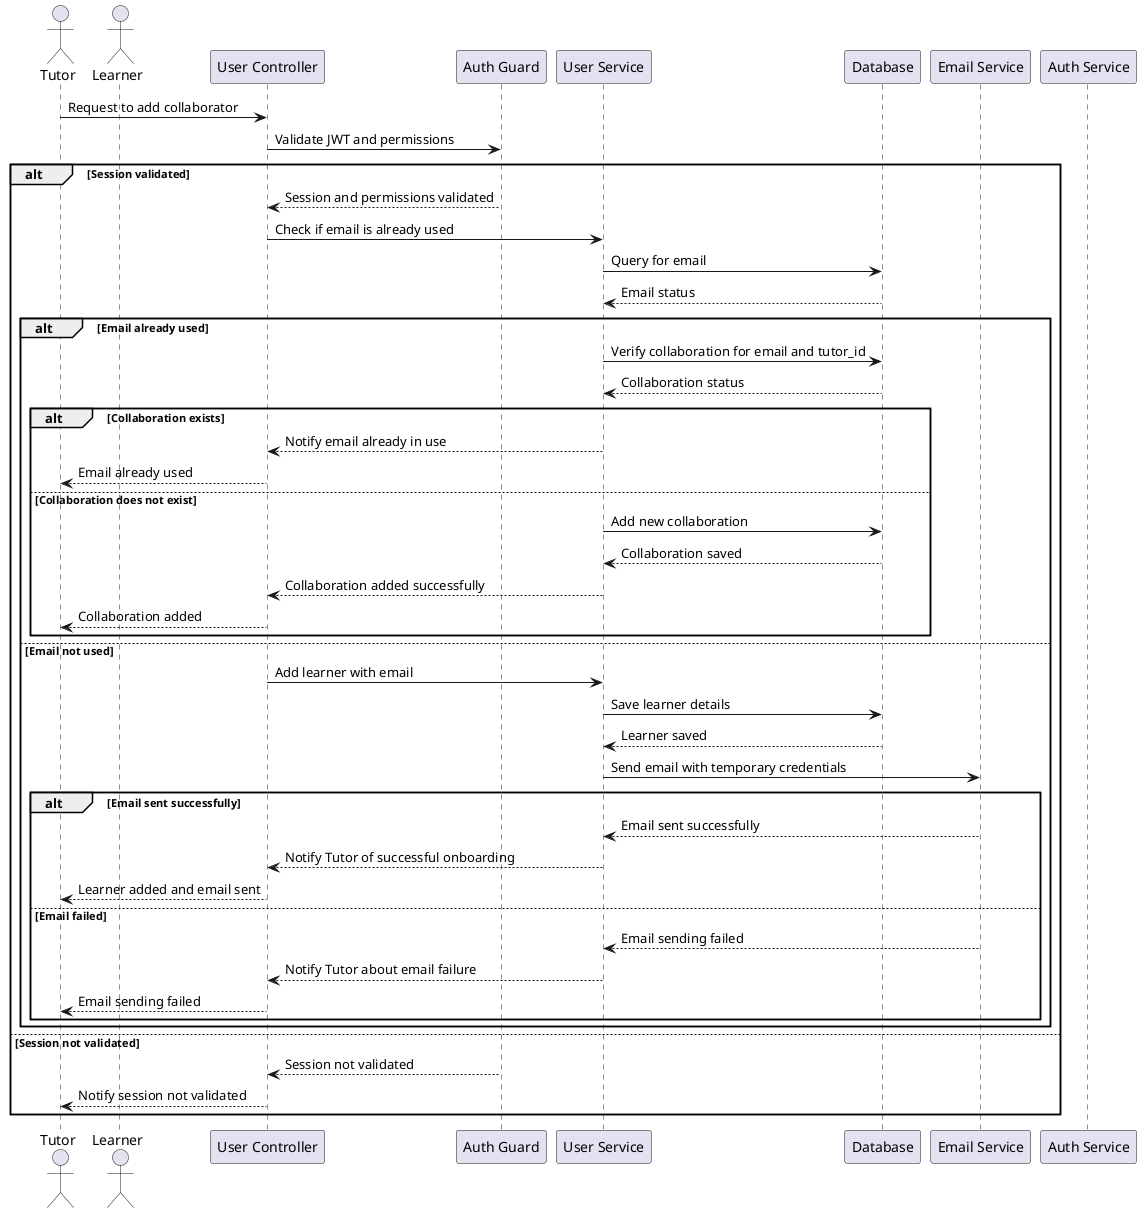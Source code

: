 @startuml "Sequence onboarding"

actor Tutor
actor Learner
participant "User Controller" as UserController
participant "Auth Guard" as AuthGuard
participant "User Service" as UserService
participant "Database" as Database
participant "Email Service" as EmailService
participant "Auth Service" as AuthService

Tutor -> UserController: Request to add collaborator
UserController -> AuthGuard: Validate JWT and permissions

alt Session validated
    AuthGuard --> UserController: Session and permissions validated
    UserController -> UserService: Check if email is already used
    UserService -> Database: Query for email
    Database --> UserService: Email status

    alt Email already used
        UserService -> Database: Verify collaboration for email and tutor_id
        Database --> UserService: Collaboration status

        alt Collaboration exists
            UserService --> UserController: Notify email already in use
            UserController --> Tutor: Email already used
        else Collaboration does not exist
            UserService -> Database: Add new collaboration
            Database --> UserService: Collaboration saved
            UserService --> UserController: Collaboration added successfully
            UserController --> Tutor: Collaboration added
        end
    else Email not used
        UserController -> UserService: Add learner with email
        UserService -> Database: Save learner details
        Database --> UserService: Learner saved

        UserService -> EmailService: Send email with temporary credentials
        alt Email sent successfully
            EmailService --> UserService: Email sent successfully
            UserService --> UserController: Notify Tutor of successful onboarding
            UserController --> Tutor: Learner added and email sent
        else Email failed
            EmailService --> UserService: Email sending failed
            UserService --> UserController: Notify Tutor about email failure
            UserController --> Tutor: Email sending failed
        end
    end
else Session not validated
    AuthGuard --> UserController: Session not validated
    UserController --> Tutor: Notify session not validated
end

@enduml
